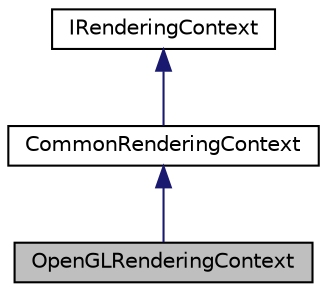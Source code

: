 digraph "OpenGLRenderingContext"
{
 // LATEX_PDF_SIZE
  edge [fontname="Helvetica",fontsize="10",labelfontname="Helvetica",labelfontsize="10"];
  node [fontname="Helvetica",fontsize="10",shape=record];
  Node1 [label="OpenGLRenderingContext",height=0.2,width=0.4,color="black", fillcolor="grey75", style="filled", fontcolor="black",tooltip=" "];
  Node2 -> Node1 [dir="back",color="midnightblue",fontsize="10",style="solid",fontname="Helvetica"];
  Node2 [label="CommonRenderingContext",height=0.2,width=0.4,color="black", fillcolor="white", style="filled",URL="$classCommonRenderingContext.html",tooltip=" "];
  Node3 -> Node2 [dir="back",color="midnightblue",fontsize="10",style="solid",fontname="Helvetica"];
  Node3 [label="IRenderingContext",height=0.2,width=0.4,color="black", fillcolor="white", style="filled",URL="$classIRenderingContext.html",tooltip="Glue between AWindow and IRenderer."];
}
